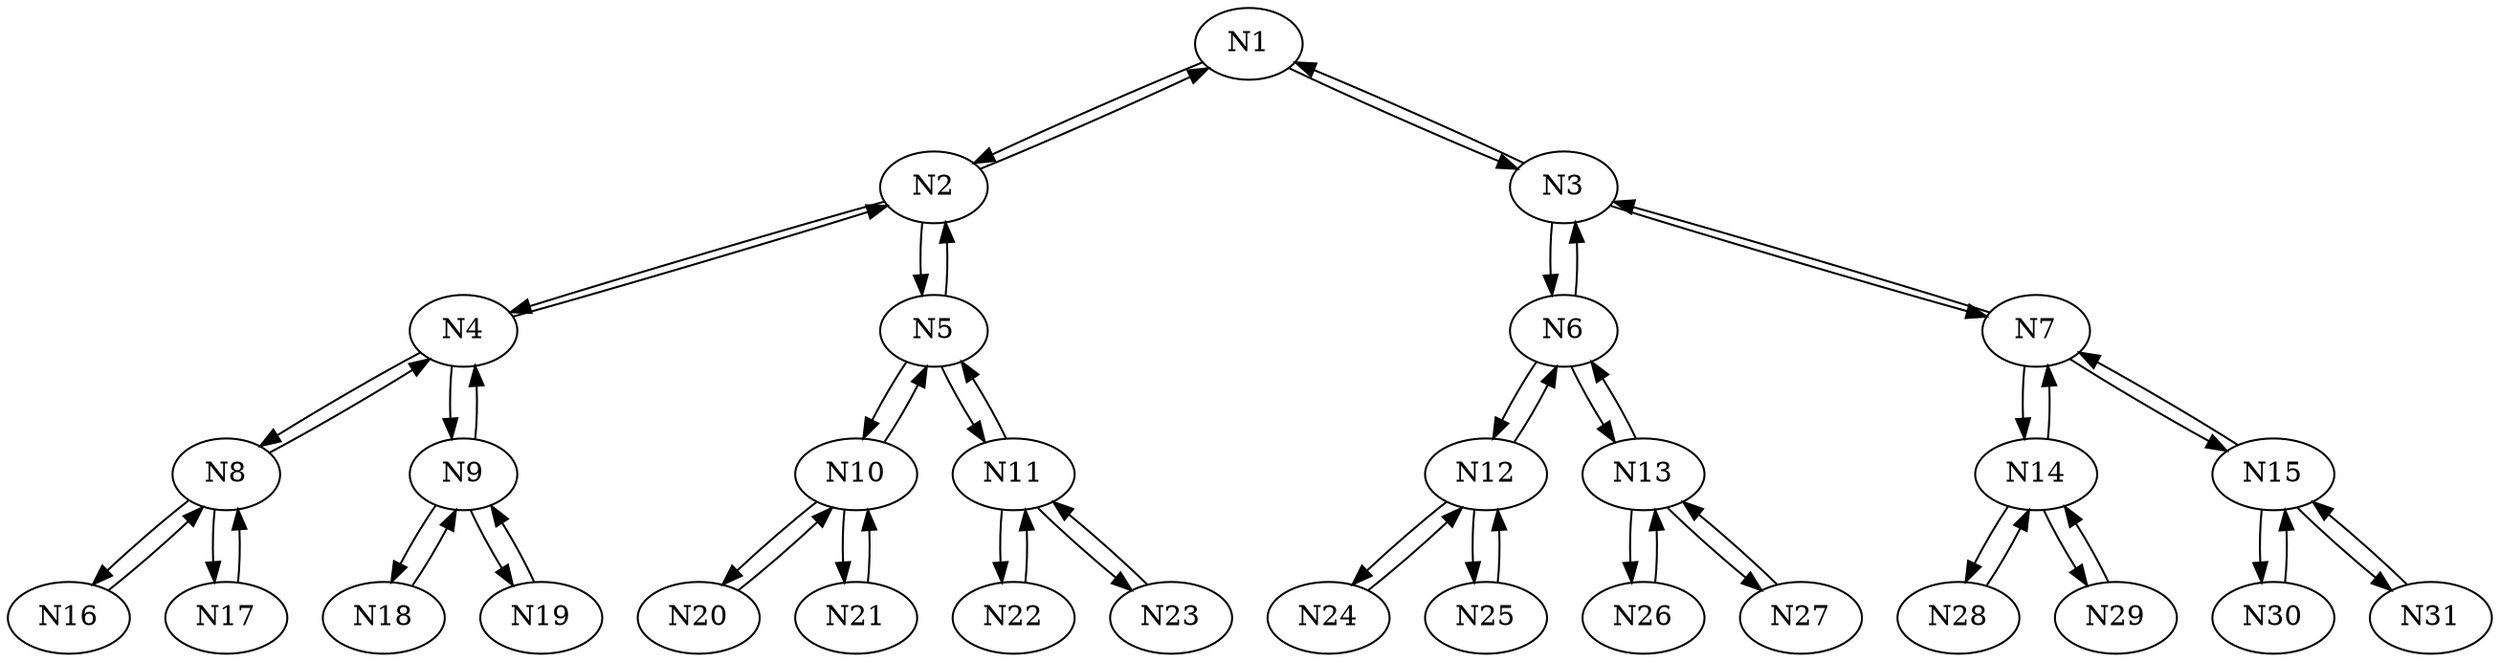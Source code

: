 digraph "test" {
"N1" -> "N2";
"N2" -> "N1";

"N1" -> "N3";
"N3" -> "N1";

"N2" -> "N4";
"N4" -> "N2";

"N2" -> "N5";
"N5" -> "N2";

"N3" -> "N6";
"N6" -> "N3";

"N3" -> "N7";
"N7" -> "N3";

"N4" -> "N8";
"N8" -> "N4";

"N4" -> "N9";
"N9" -> "N4";

"N5" -> "N10";
"N10" -> "N5";

"N5" -> "N11";
"N11" -> "N5";

"N6" -> "N12";
"N12" -> "N6";

"N6" -> "N13";
"N13" -> "N6";

"N7" -> "N14";
"N14" -> "N7";

"N7" -> "N15";
"N15" -> "N7";

"N8" -> "N16";
"N16" -> "N8";

"N8" -> "N17";
"N17" -> "N8";

"N9" -> "N18";
"N18" -> "N9";

"N9" -> "N19";
"N19" -> "N9";

"N10" -> "N20";
"N20" -> "N10";

"N10" -> "N21";
"N21" -> "N10";

"N11" -> "N22";
"N22" -> "N11";

"N11" -> "N23";
"N23" -> "N11";

"N12" -> "N24";
"N24" -> "N12";

"N12" -> "N25";
"N25" -> "N12";

"N13" -> "N26";
"N26" -> "N13";

"N13" -> "N27";
"N27" -> "N13";

"N14" -> "N28";
"N28" -> "N14";

"N14" -> "N29";
"N29" -> "N14";

"N15" -> "N30";
"N30" -> "N15";

"N15" -> "N31";
"N31" -> "N15";

}
